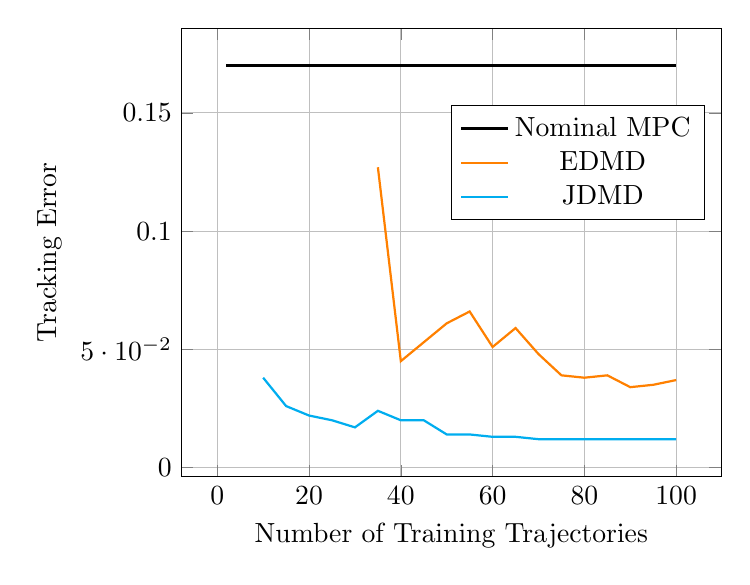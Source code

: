 % Recommended preamble:
\begin{tikzpicture}
\begin{axis}[xmajorgrids, ymajorgrids, xlabel={Number of Training Trajectories}, ylabel={Tracking Error}, legend style={{at={(0.97,0.7)},anchor=east}}]
    \addplot+[no marks, very thick, color={black}, solid, thick]
        coordinates {
            (2,0.17)
            (5,0.17)
            (10,0.17)
            (15,0.17)
            (20,0.17)
            (25,0.17)
            (30,0.17)
            (35,0.17)
            (40,0.17)
            (45,0.17)
            (50,0.17)
            (55,0.17)
            (60,0.17)
            (65,0.17)
            (70,0.17)
            (75,0.17)
            (80,0.17)
            (85,0.17)
            (90,0.17)
            (95,0.17)
            (100,0.17)
        }
        ;
    \addplot+[no marks, very thick, color={orange}, solid, thick]
        coordinates {







            (35,0.127)
            (40,0.045)
            (45,0.053)
            (50,0.061)
            (55,0.066)
            (60,0.051)
            (65,0.059)
            (70,0.048)
            (75,0.039)
            (80,0.038)
            (85,0.039)
            (90,0.034)
            (95,0.035)
            (100,0.037)
        }
        ;
    \addplot+[no marks, very thick, color={cyan}, solid, thick]
        coordinates {


            (10,0.038)
            (15,0.026)
            (20,0.022)
            (25,0.02)
            (30,0.017)
            (35,0.024)
            (40,0.02)
            (45,0.02)
            (50,0.014)
            (55,0.014)
            (60,0.013)
            (65,0.013)
            (70,0.012)
            (75,0.012)
            (80,0.012)
            (85,0.012)
            (90,0.012)
            (95,0.012)
            (100,0.012)
        }
        ;
    \legend{{Nominal MPC},{EDMD},{JDMD}}
\end{axis}
\end{tikzpicture}
